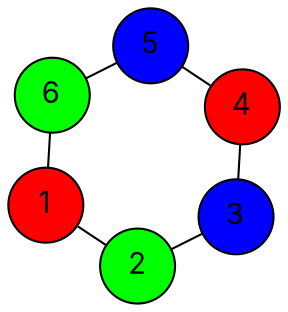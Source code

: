 graph G {
  layout=neato;
  overlap=false;
  splines=true;
  node [shape=circle, style=filled, fontname=Inter];
  1 [label="1", fillcolor="red", tooltip="v1 color 0"];
  2 [label="2", fillcolor="green", tooltip="v2 color 1"];
  3 [label="3", fillcolor="blue", tooltip="v3 color 2"];
  4 [label="4", fillcolor="red", tooltip="v4 color 0"];
  5 [label="5", fillcolor="blue", tooltip="v5 color 2"];
  6 [label="6", fillcolor="green", tooltip="v6 color 1"];
  1 -- 2;
  1 -- 6;
  2 -- 3;
  3 -- 4;
  4 -- 5;
  5 -- 6;
}
